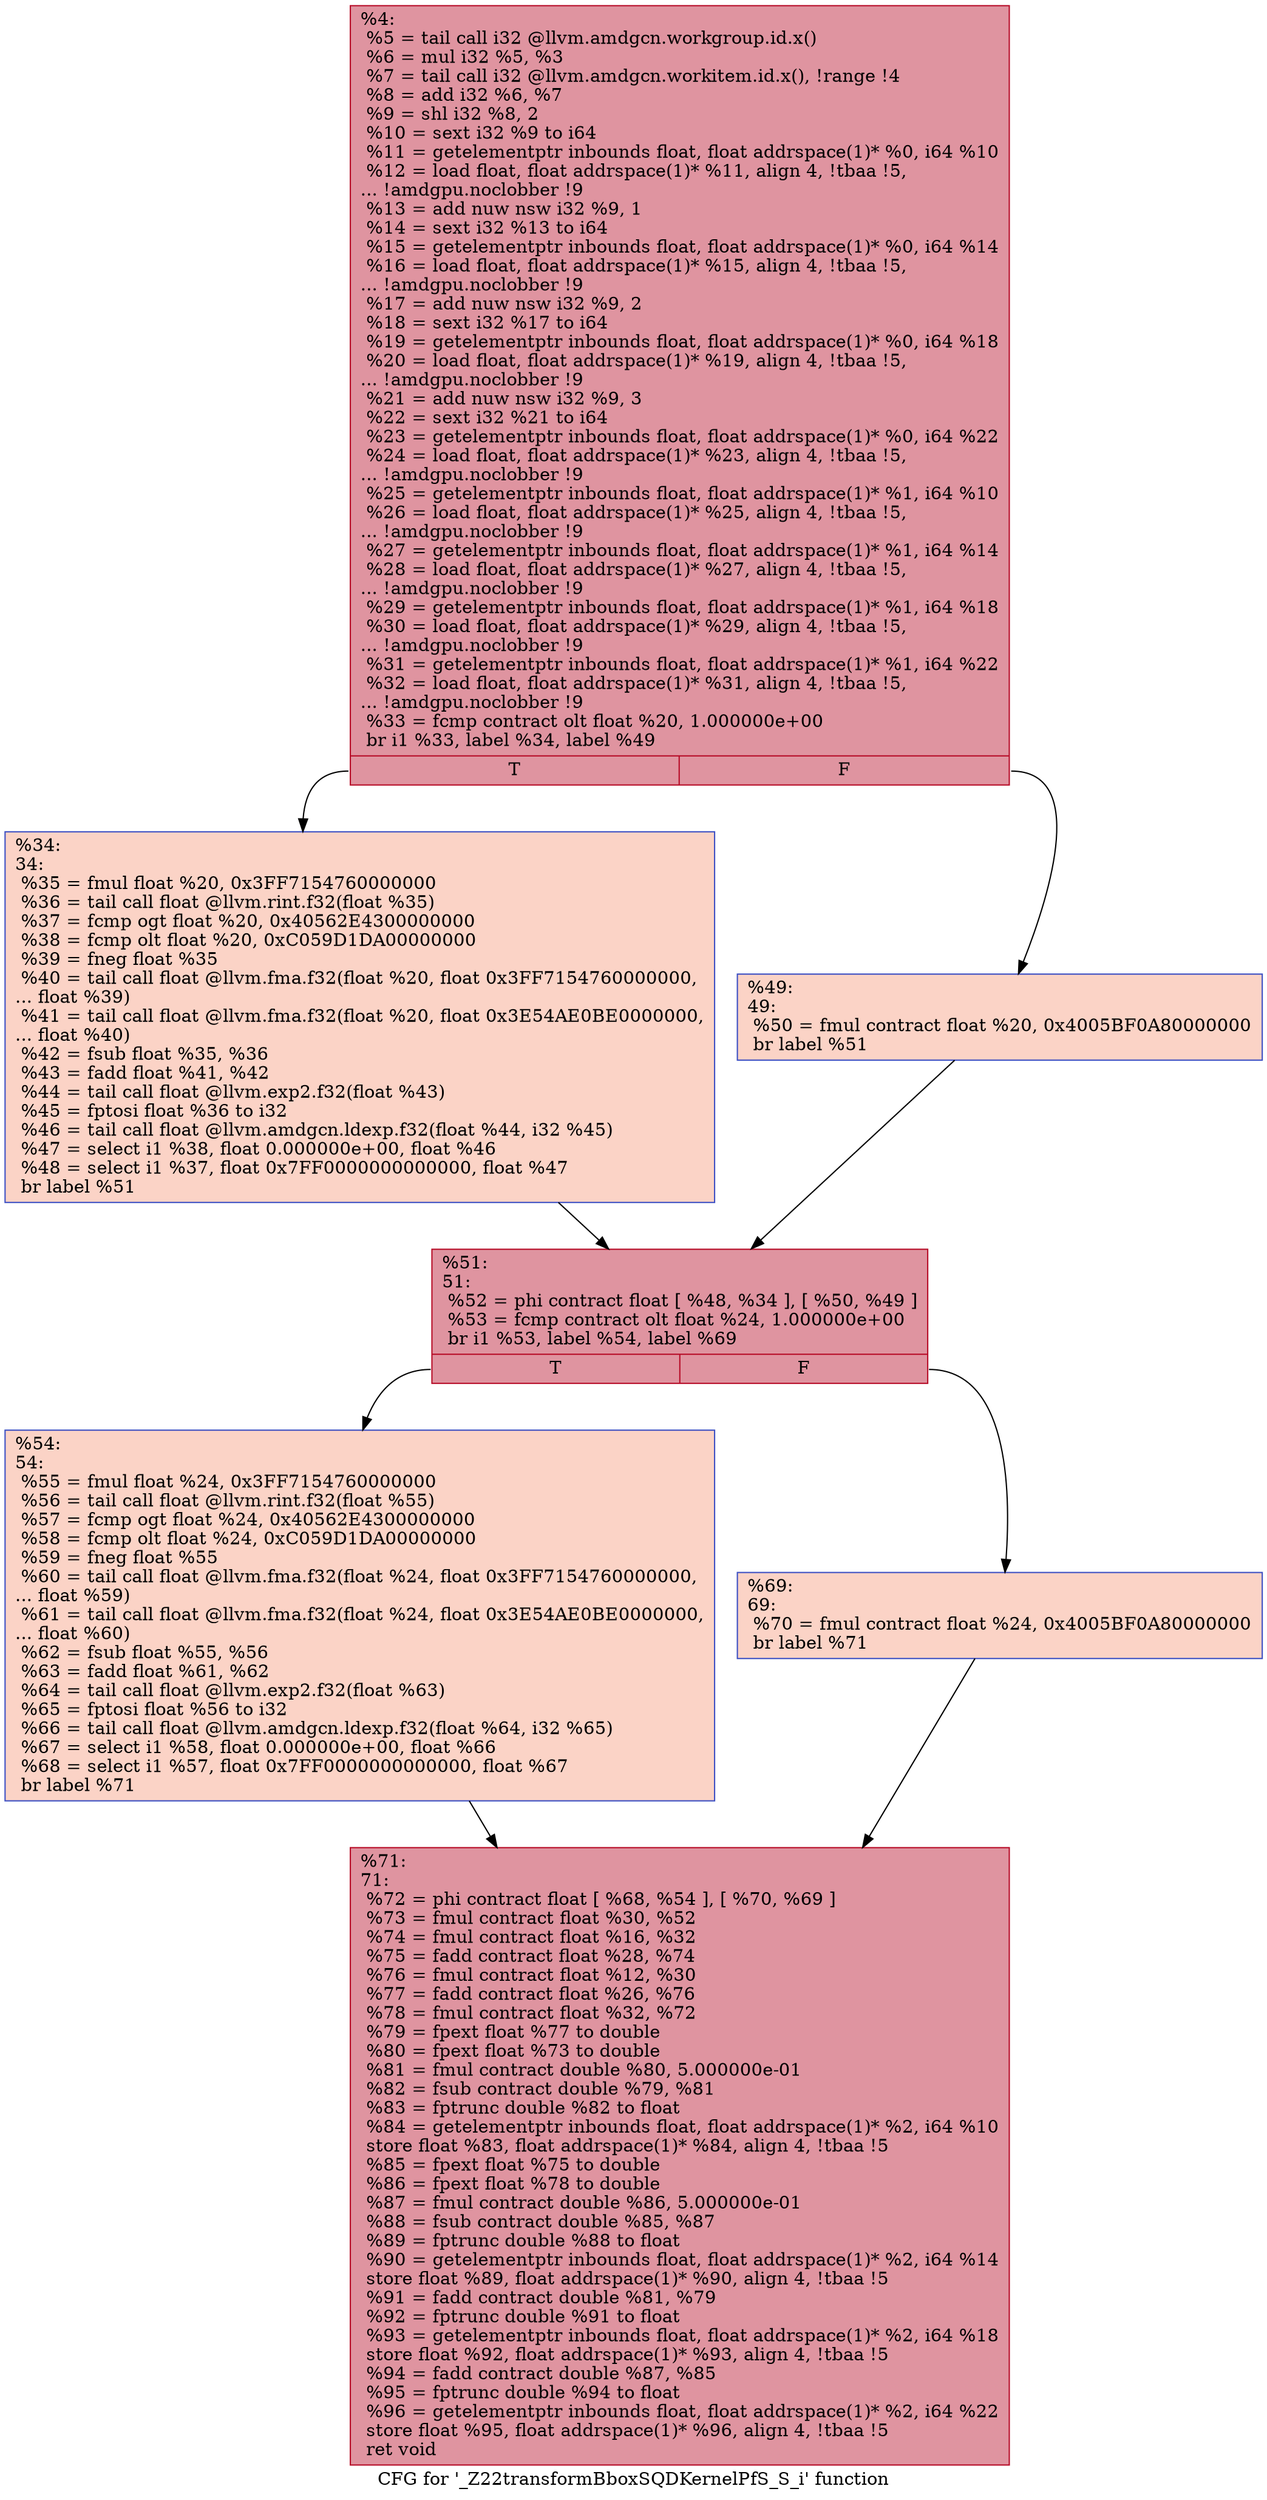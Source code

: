 digraph "CFG for '_Z22transformBboxSQDKernelPfS_S_i' function" {
	label="CFG for '_Z22transformBboxSQDKernelPfS_S_i' function";

	Node0x6364240 [shape=record,color="#b70d28ff", style=filled, fillcolor="#b70d2870",label="{%4:\l  %5 = tail call i32 @llvm.amdgcn.workgroup.id.x()\l  %6 = mul i32 %5, %3\l  %7 = tail call i32 @llvm.amdgcn.workitem.id.x(), !range !4\l  %8 = add i32 %6, %7\l  %9 = shl i32 %8, 2\l  %10 = sext i32 %9 to i64\l  %11 = getelementptr inbounds float, float addrspace(1)* %0, i64 %10\l  %12 = load float, float addrspace(1)* %11, align 4, !tbaa !5,\l... !amdgpu.noclobber !9\l  %13 = add nuw nsw i32 %9, 1\l  %14 = sext i32 %13 to i64\l  %15 = getelementptr inbounds float, float addrspace(1)* %0, i64 %14\l  %16 = load float, float addrspace(1)* %15, align 4, !tbaa !5,\l... !amdgpu.noclobber !9\l  %17 = add nuw nsw i32 %9, 2\l  %18 = sext i32 %17 to i64\l  %19 = getelementptr inbounds float, float addrspace(1)* %0, i64 %18\l  %20 = load float, float addrspace(1)* %19, align 4, !tbaa !5,\l... !amdgpu.noclobber !9\l  %21 = add nuw nsw i32 %9, 3\l  %22 = sext i32 %21 to i64\l  %23 = getelementptr inbounds float, float addrspace(1)* %0, i64 %22\l  %24 = load float, float addrspace(1)* %23, align 4, !tbaa !5,\l... !amdgpu.noclobber !9\l  %25 = getelementptr inbounds float, float addrspace(1)* %1, i64 %10\l  %26 = load float, float addrspace(1)* %25, align 4, !tbaa !5,\l... !amdgpu.noclobber !9\l  %27 = getelementptr inbounds float, float addrspace(1)* %1, i64 %14\l  %28 = load float, float addrspace(1)* %27, align 4, !tbaa !5,\l... !amdgpu.noclobber !9\l  %29 = getelementptr inbounds float, float addrspace(1)* %1, i64 %18\l  %30 = load float, float addrspace(1)* %29, align 4, !tbaa !5,\l... !amdgpu.noclobber !9\l  %31 = getelementptr inbounds float, float addrspace(1)* %1, i64 %22\l  %32 = load float, float addrspace(1)* %31, align 4, !tbaa !5,\l... !amdgpu.noclobber !9\l  %33 = fcmp contract olt float %20, 1.000000e+00\l  br i1 %33, label %34, label %49\l|{<s0>T|<s1>F}}"];
	Node0x6364240:s0 -> Node0x6368460;
	Node0x6364240:s1 -> Node0x63684b0;
	Node0x6368460 [shape=record,color="#3d50c3ff", style=filled, fillcolor="#f59c7d70",label="{%34:\l34:                                               \l  %35 = fmul float %20, 0x3FF7154760000000\l  %36 = tail call float @llvm.rint.f32(float %35)\l  %37 = fcmp ogt float %20, 0x40562E4300000000\l  %38 = fcmp olt float %20, 0xC059D1DA00000000\l  %39 = fneg float %35\l  %40 = tail call float @llvm.fma.f32(float %20, float 0x3FF7154760000000,\l... float %39)\l  %41 = tail call float @llvm.fma.f32(float %20, float 0x3E54AE0BE0000000,\l... float %40)\l  %42 = fsub float %35, %36\l  %43 = fadd float %41, %42\l  %44 = tail call float @llvm.exp2.f32(float %43)\l  %45 = fptosi float %36 to i32\l  %46 = tail call float @llvm.amdgcn.ldexp.f32(float %44, i32 %45)\l  %47 = select i1 %38, float 0.000000e+00, float %46\l  %48 = select i1 %37, float 0x7FF0000000000000, float %47\l  br label %51\l}"];
	Node0x6368460 -> Node0x6369610;
	Node0x63684b0 [shape=record,color="#3d50c3ff", style=filled, fillcolor="#f59c7d70",label="{%49:\l49:                                               \l  %50 = fmul contract float %20, 0x4005BF0A80000000\l  br label %51\l}"];
	Node0x63684b0 -> Node0x6369610;
	Node0x6369610 [shape=record,color="#b70d28ff", style=filled, fillcolor="#b70d2870",label="{%51:\l51:                                               \l  %52 = phi contract float [ %48, %34 ], [ %50, %49 ]\l  %53 = fcmp contract olt float %24, 1.000000e+00\l  br i1 %53, label %54, label %69\l|{<s0>T|<s1>F}}"];
	Node0x6369610:s0 -> Node0x6369950;
	Node0x6369610:s1 -> Node0x63699a0;
	Node0x6369950 [shape=record,color="#3d50c3ff", style=filled, fillcolor="#f59c7d70",label="{%54:\l54:                                               \l  %55 = fmul float %24, 0x3FF7154760000000\l  %56 = tail call float @llvm.rint.f32(float %55)\l  %57 = fcmp ogt float %24, 0x40562E4300000000\l  %58 = fcmp olt float %24, 0xC059D1DA00000000\l  %59 = fneg float %55\l  %60 = tail call float @llvm.fma.f32(float %24, float 0x3FF7154760000000,\l... float %59)\l  %61 = tail call float @llvm.fma.f32(float %24, float 0x3E54AE0BE0000000,\l... float %60)\l  %62 = fsub float %55, %56\l  %63 = fadd float %61, %62\l  %64 = tail call float @llvm.exp2.f32(float %63)\l  %65 = fptosi float %56 to i32\l  %66 = tail call float @llvm.amdgcn.ldexp.f32(float %64, i32 %65)\l  %67 = select i1 %58, float 0.000000e+00, float %66\l  %68 = select i1 %57, float 0x7FF0000000000000, float %67\l  br label %71\l}"];
	Node0x6369950 -> Node0x6367a00;
	Node0x63699a0 [shape=record,color="#3d50c3ff", style=filled, fillcolor="#f59c7d70",label="{%69:\l69:                                               \l  %70 = fmul contract float %24, 0x4005BF0A80000000\l  br label %71\l}"];
	Node0x63699a0 -> Node0x6367a00;
	Node0x6367a00 [shape=record,color="#b70d28ff", style=filled, fillcolor="#b70d2870",label="{%71:\l71:                                               \l  %72 = phi contract float [ %68, %54 ], [ %70, %69 ]\l  %73 = fmul contract float %30, %52\l  %74 = fmul contract float %16, %32\l  %75 = fadd contract float %28, %74\l  %76 = fmul contract float %12, %30\l  %77 = fadd contract float %26, %76\l  %78 = fmul contract float %32, %72\l  %79 = fpext float %77 to double\l  %80 = fpext float %73 to double\l  %81 = fmul contract double %80, 5.000000e-01\l  %82 = fsub contract double %79, %81\l  %83 = fptrunc double %82 to float\l  %84 = getelementptr inbounds float, float addrspace(1)* %2, i64 %10\l  store float %83, float addrspace(1)* %84, align 4, !tbaa !5\l  %85 = fpext float %75 to double\l  %86 = fpext float %78 to double\l  %87 = fmul contract double %86, 5.000000e-01\l  %88 = fsub contract double %85, %87\l  %89 = fptrunc double %88 to float\l  %90 = getelementptr inbounds float, float addrspace(1)* %2, i64 %14\l  store float %89, float addrspace(1)* %90, align 4, !tbaa !5\l  %91 = fadd contract double %81, %79\l  %92 = fptrunc double %91 to float\l  %93 = getelementptr inbounds float, float addrspace(1)* %2, i64 %18\l  store float %92, float addrspace(1)* %93, align 4, !tbaa !5\l  %94 = fadd contract double %87, %85\l  %95 = fptrunc double %94 to float\l  %96 = getelementptr inbounds float, float addrspace(1)* %2, i64 %22\l  store float %95, float addrspace(1)* %96, align 4, !tbaa !5\l  ret void\l}"];
}
